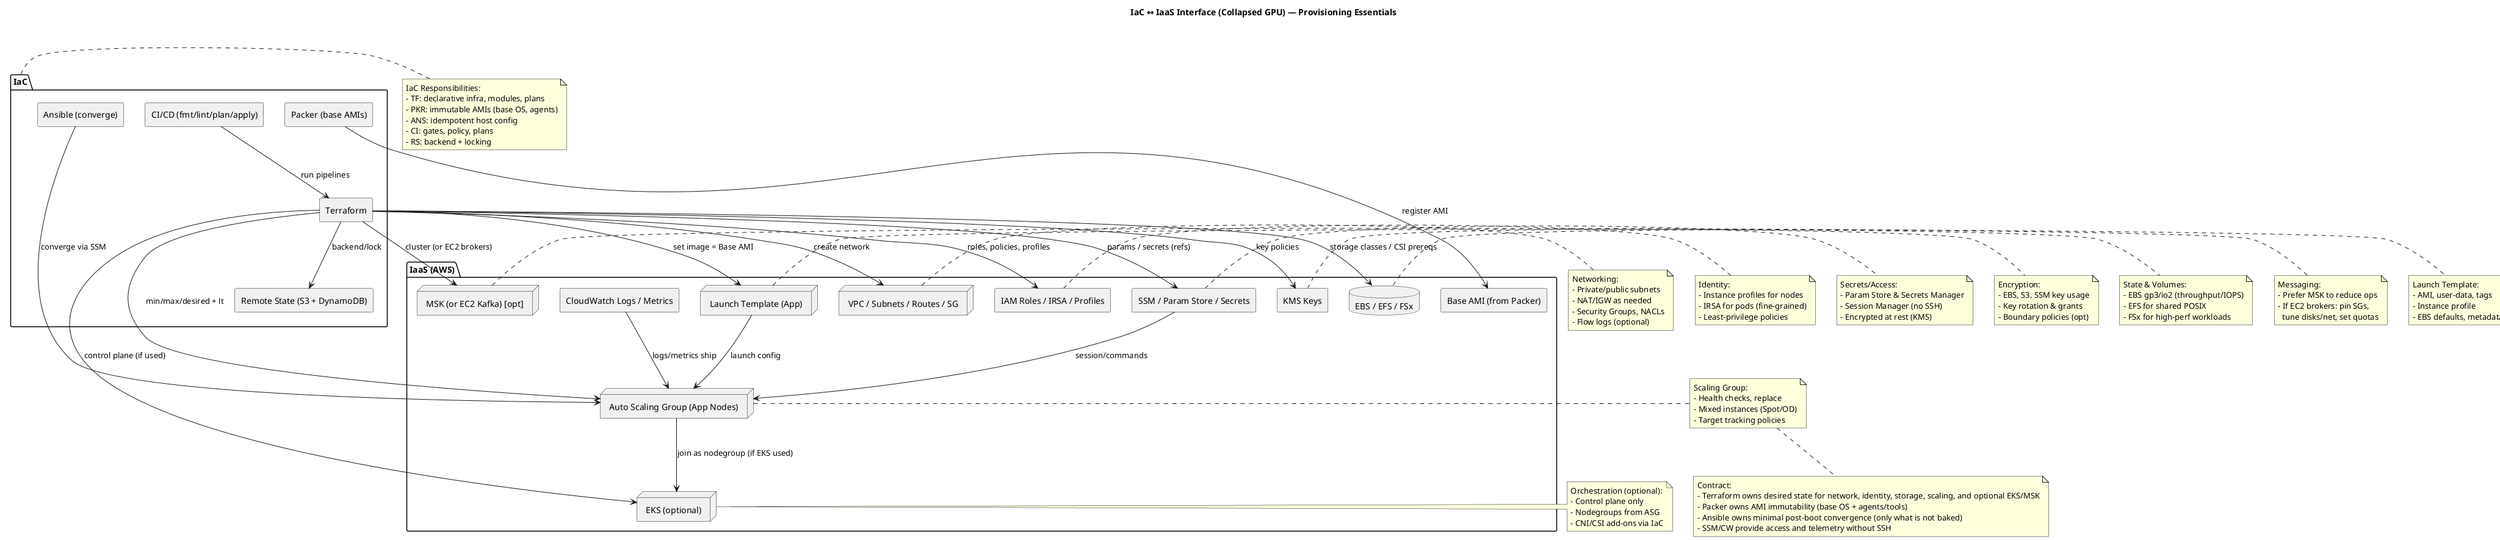 @startuml
title IaC ↔ IaaS Interface (Collapsed GPU) — Provisioning Essentials

skinparam shadowing false
skinparam componentStyle rectangle

' -------------------- IaC Layer --------------------
package "IaC" as IAC {
  component TF   as "Terraform"
  component PKR  as "Packer (base AMIs)"
  component ANS  as "Ansible (converge)"
  component CI   as "CI/CD (fmt/lint/plan/apply)"
  component RS   as "Remote State (S3 + DynamoDB)"
}
note right of IAC
IaC Responsibilities:
- TF: declarative infra, modules, plans
- PKR: immutable AMIs (base OS, agents)
- ANS: idempotent host config
- CI: gates, policy, plans
- RS: backend + locking
end note

CI --> TF : run pipelines
TF --> RS : backend/lock

' -------------------- IaaS Layer (Collapsed Compute) --------------------
package "IaaS (AWS)" as IAAS {
  node   VPC  as "VPC / Subnets / Routes / SG"
  node   LT_A as "Launch Template (App)"
  node   ASG_A as "Auto Scaling Group (App Nodes)"
  node   EKS  as "EKS (optional)"
  node   MSK  as "MSK (or EC2 Kafka) [opt]"
  database ST as "EBS / EFS / FSx"
  component IAM as "IAM Roles / IRSA / Profiles"
  component SSM as "SSM / Param Store / Secrets"
  component KMS as "KMS Keys"
  component CW  as "CloudWatch Logs / Metrics"
  component AMI as "Base AMI (from Packer)"
}

' -------------------- Provisioning Flows --------------------
TF --> VPC  : create network
TF --> IAM  : roles, policies, profiles
TF --> SSM  : params / secrets (refs)
TF --> KMS  : key policies
TF --> ST   : storage classes / CSI prereqs
TF --> MSK  : cluster (or EC2 brokers)
TF --> EKS  : control plane (if used)

PKR --> AMI : register AMI
TF --> LT_A : set image = Base AMI
LT_A --> ASG_A : launch config
TF --> ASG_A : min/max/desired + lt

' -------------------- Runtime Wiring --------------------
ASG_A --> EKS : join as nodegroup (if EKS used)
ANS --> ASG_A : converge via SSM
SSM --> ASG_A : session/commands
CW  --> ASG_A : logs/metrics ship

' -------------------- Notes on Each Segment --------------------
note right of VPC
Networking:
- Private/public subnets
- NAT/IGW as needed
- Security Groups, NACLs
- Flow logs (optional)
end note

note right of IAM
Identity:
- Instance profiles for nodes
- IRSA for pods (fine-grained)
- Least-privilege policies
end note

note right of SSM
Secrets/Access:
- Param Store & Secrets Manager
- Session Manager (no SSH)
- Encrypted at rest (KMS)
end note

note right of KMS
Encryption:
- EBS, S3, SSM key usage
- Key rotation & grants
- Boundary policies (opt)
end note

note right of ST
State & Volumes:
- EBS gp3/io2 (throughput/IOPS)
- EFS for shared POSIX
- FSx for high-perf workloads
end note

note right of MSK
Messaging:
- Prefer MSK to reduce ops
- If EC2 brokers: pin SGs,
  tune disks/net, set quotas
end note

note right of EKS
Orchestration (optional):
- Control plane only
- Nodegroups from ASG
- CNI/CSI add-ons via IaC
end note

note right of LT_A
Launch Template:
- AMI, user-data, tags
- Instance profile
- EBS defaults, metadata opts
end note

note right of ASG_A
Scaling Group:
- Health checks, replace
- Mixed instances (Spot/OD)
- Target tracking policies
end note

note bottom
Contract:
- Terraform owns desired state for network, identity, storage, scaling, and optional EKS/MSK
- Packer owns AMI immutability (base OS + agents/tools)
- Ansible owns minimal post-boot convergence (only what is not baked)
- SSM/CW provide access and telemetry without SSH
end note

@enduml

